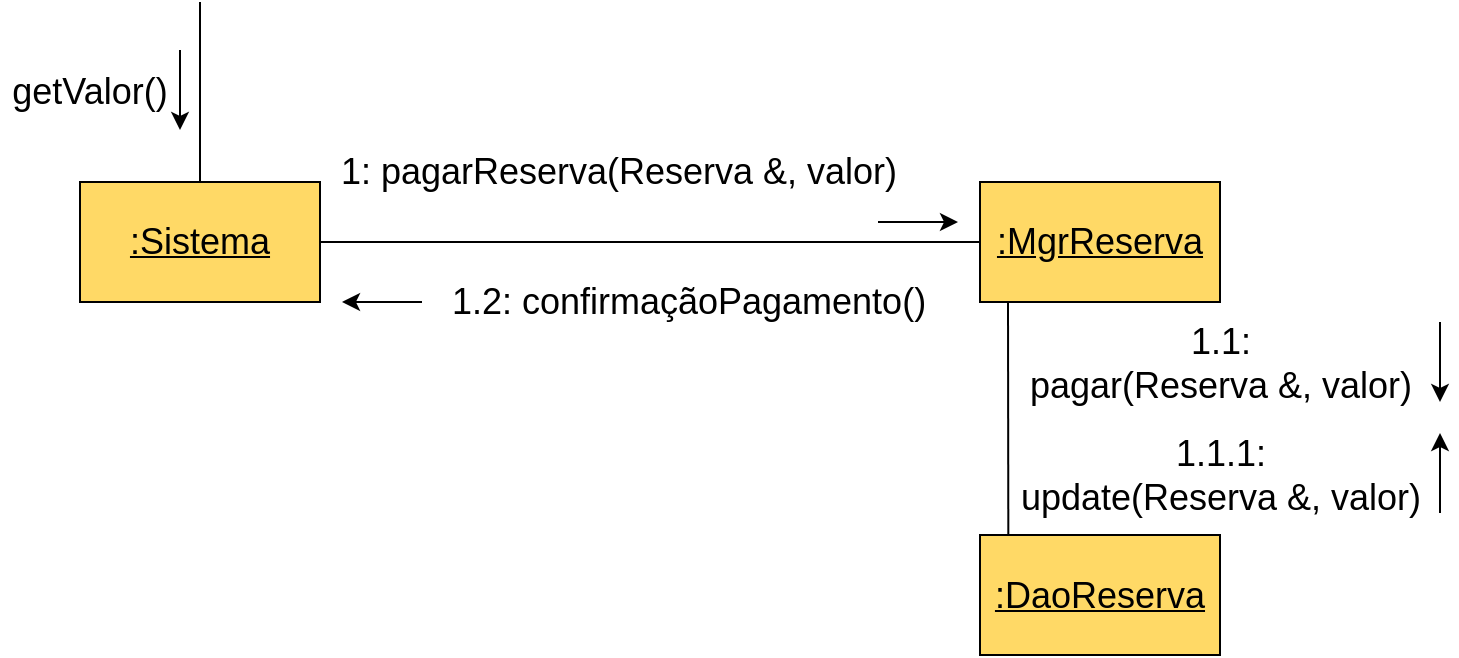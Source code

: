 <mxfile version="20.0.1" type="github">
  <diagram id="JcB4AoaDVqTouLbzVeP7" name="Page-1">
    <mxGraphModel dx="1422" dy="696" grid="1" gridSize="10" guides="1" tooltips="1" connect="1" arrows="1" fold="1" page="1" pageScale="1" pageWidth="827" pageHeight="1169" math="0" shadow="0">
      <root>
        <mxCell id="0" />
        <mxCell id="1" parent="0" />
        <mxCell id="Qhy2KA7j3H3ordiq1Cgs-2" value="&lt;font style=&quot;font-size: 18px;&quot;&gt;&lt;u&gt;:Sistema&lt;/u&gt;&lt;/font&gt;" style="rounded=0;whiteSpace=wrap;html=1;fillColor=#FFD966;" vertex="1" parent="1">
          <mxGeometry x="120" y="360" width="120" height="60" as="geometry" />
        </mxCell>
        <mxCell id="Qhy2KA7j3H3ordiq1Cgs-3" value="&lt;font style=&quot;font-size: 18px;&quot;&gt;&lt;u&gt;:MgrReserva&lt;/u&gt;&lt;/font&gt;" style="rounded=0;whiteSpace=wrap;html=1;fillColor=#FFD966;" vertex="1" parent="1">
          <mxGeometry x="570" y="360" width="120" height="60" as="geometry" />
        </mxCell>
        <mxCell id="Qhy2KA7j3H3ordiq1Cgs-4" value="&lt;font style=&quot;font-size: 18px;&quot;&gt;&lt;u&gt;:DaoReserva&lt;/u&gt;&lt;/font&gt;" style="rounded=0;whiteSpace=wrap;html=1;fillColor=#FFD966;" vertex="1" parent="1">
          <mxGeometry x="570" y="536.5" width="120" height="60" as="geometry" />
        </mxCell>
        <mxCell id="Qhy2KA7j3H3ordiq1Cgs-5" value="" style="endArrow=none;html=1;rounded=0;fontSize=18;exitX=0.5;exitY=0;exitDx=0;exitDy=0;" edge="1" parent="1" source="Qhy2KA7j3H3ordiq1Cgs-2">
          <mxGeometry width="50" height="50" relative="1" as="geometry">
            <mxPoint x="170" y="330" as="sourcePoint" />
            <mxPoint x="180" y="270" as="targetPoint" />
          </mxGeometry>
        </mxCell>
        <mxCell id="Qhy2KA7j3H3ordiq1Cgs-6" value="getValor()" style="text;html=1;strokeColor=none;fillColor=none;align=center;verticalAlign=middle;whiteSpace=wrap;rounded=0;fontSize=18;" vertex="1" parent="1">
          <mxGeometry x="80" y="300" width="90" height="30" as="geometry" />
        </mxCell>
        <mxCell id="Qhy2KA7j3H3ordiq1Cgs-7" value="" style="endArrow=none;html=1;rounded=0;fontSize=18;exitX=1;exitY=0.5;exitDx=0;exitDy=0;entryX=0;entryY=0.5;entryDx=0;entryDy=0;" edge="1" parent="1" source="Qhy2KA7j3H3ordiq1Cgs-2" target="Qhy2KA7j3H3ordiq1Cgs-3">
          <mxGeometry width="50" height="50" relative="1" as="geometry">
            <mxPoint x="380" y="420" as="sourcePoint" />
            <mxPoint x="380" y="330" as="targetPoint" />
          </mxGeometry>
        </mxCell>
        <mxCell id="Qhy2KA7j3H3ordiq1Cgs-8" value="" style="endArrow=none;html=1;rounded=0;fontSize=18;entryX=0.118;entryY=-0.002;entryDx=0;entryDy=0;entryPerimeter=0;" edge="1" parent="1" target="Qhy2KA7j3H3ordiq1Cgs-4">
          <mxGeometry width="50" height="50" relative="1" as="geometry">
            <mxPoint x="584" y="420" as="sourcePoint" />
            <mxPoint x="610" y="710" as="targetPoint" />
          </mxGeometry>
        </mxCell>
        <mxCell id="Qhy2KA7j3H3ordiq1Cgs-10" value="1.1: &lt;br&gt;pagar(Reserva &amp;amp;, valor)" style="text;html=1;strokeColor=none;fillColor=none;align=center;verticalAlign=middle;whiteSpace=wrap;rounded=0;fontSize=18;" vertex="1" parent="1">
          <mxGeometry x="590" y="429" width="201" height="44" as="geometry" />
        </mxCell>
        <mxCell id="Qhy2KA7j3H3ordiq1Cgs-11" value="1.2: confirmaçãoPagamento()" style="text;html=1;strokeColor=none;fillColor=none;align=center;verticalAlign=middle;whiteSpace=wrap;rounded=0;fontSize=18;" vertex="1" parent="1">
          <mxGeometry x="300" y="400" width="249" height="40" as="geometry" />
        </mxCell>
        <mxCell id="Qhy2KA7j3H3ordiq1Cgs-12" value="" style="endArrow=classic;html=1;rounded=0;fontSize=18;" edge="1" parent="1">
          <mxGeometry width="50" height="50" relative="1" as="geometry">
            <mxPoint x="170" y="294" as="sourcePoint" />
            <mxPoint x="170" y="334" as="targetPoint" />
          </mxGeometry>
        </mxCell>
        <mxCell id="Qhy2KA7j3H3ordiq1Cgs-14" value="" style="endArrow=none;html=1;rounded=0;fontSize=18;startArrow=classic;startFill=1;endFill=0;" edge="1" parent="1">
          <mxGeometry width="50" height="50" relative="1" as="geometry">
            <mxPoint x="251" y="420" as="sourcePoint" />
            <mxPoint x="291" y="420" as="targetPoint" />
          </mxGeometry>
        </mxCell>
        <mxCell id="Qhy2KA7j3H3ordiq1Cgs-15" value="" style="endArrow=classic;html=1;rounded=0;fontSize=18;" edge="1" parent="1">
          <mxGeometry width="50" height="50" relative="1" as="geometry">
            <mxPoint x="800" y="430" as="sourcePoint" />
            <mxPoint x="800" y="470" as="targetPoint" />
          </mxGeometry>
        </mxCell>
        <mxCell id="Qhy2KA7j3H3ordiq1Cgs-16" value="" style="endArrow=none;html=1;rounded=0;fontSize=18;startArrow=classic;startFill=1;endFill=0;" edge="1" parent="1">
          <mxGeometry width="50" height="50" relative="1" as="geometry">
            <mxPoint x="800" y="485.5" as="sourcePoint" />
            <mxPoint x="800" y="525.5" as="targetPoint" />
          </mxGeometry>
        </mxCell>
        <mxCell id="Qhy2KA7j3H3ordiq1Cgs-17" value="1: pagarReserva(Reserva &amp;amp;, valor)" style="text;html=1;strokeColor=none;fillColor=none;align=center;verticalAlign=middle;whiteSpace=wrap;rounded=0;fontSize=18;" vertex="1" parent="1">
          <mxGeometry x="245.5" y="340" width="287" height="30" as="geometry" />
        </mxCell>
        <mxCell id="Qhy2KA7j3H3ordiq1Cgs-18" value="" style="endArrow=classic;html=1;rounded=0;fontSize=18;" edge="1" parent="1">
          <mxGeometry width="50" height="50" relative="1" as="geometry">
            <mxPoint x="519" y="380" as="sourcePoint" />
            <mxPoint x="559" y="380" as="targetPoint" />
          </mxGeometry>
        </mxCell>
        <mxCell id="Qhy2KA7j3H3ordiq1Cgs-23" value="1.1.1: &lt;br&gt;update(Reserva &amp;amp;, valor)" style="text;html=1;strokeColor=none;fillColor=none;align=center;verticalAlign=middle;whiteSpace=wrap;rounded=0;fontSize=18;" vertex="1" parent="1">
          <mxGeometry x="586" y="487.25" width="209" height="38.5" as="geometry" />
        </mxCell>
      </root>
    </mxGraphModel>
  </diagram>
</mxfile>
